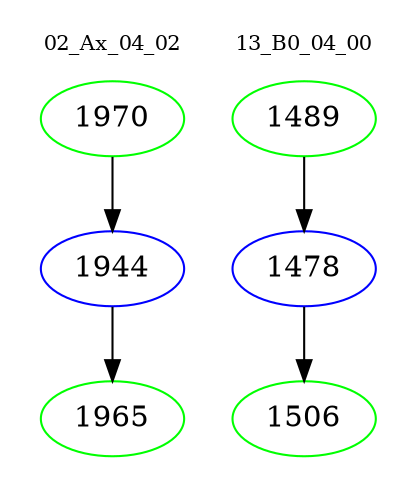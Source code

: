 digraph{
subgraph cluster_0 {
color = white
label = "02_Ax_04_02";
fontsize=10;
T0_1970 [label="1970", color="green"]
T0_1970 -> T0_1944 [color="black"]
T0_1944 [label="1944", color="blue"]
T0_1944 -> T0_1965 [color="black"]
T0_1965 [label="1965", color="green"]
}
subgraph cluster_1 {
color = white
label = "13_B0_04_00";
fontsize=10;
T1_1489 [label="1489", color="green"]
T1_1489 -> T1_1478 [color="black"]
T1_1478 [label="1478", color="blue"]
T1_1478 -> T1_1506 [color="black"]
T1_1506 [label="1506", color="green"]
}
}
